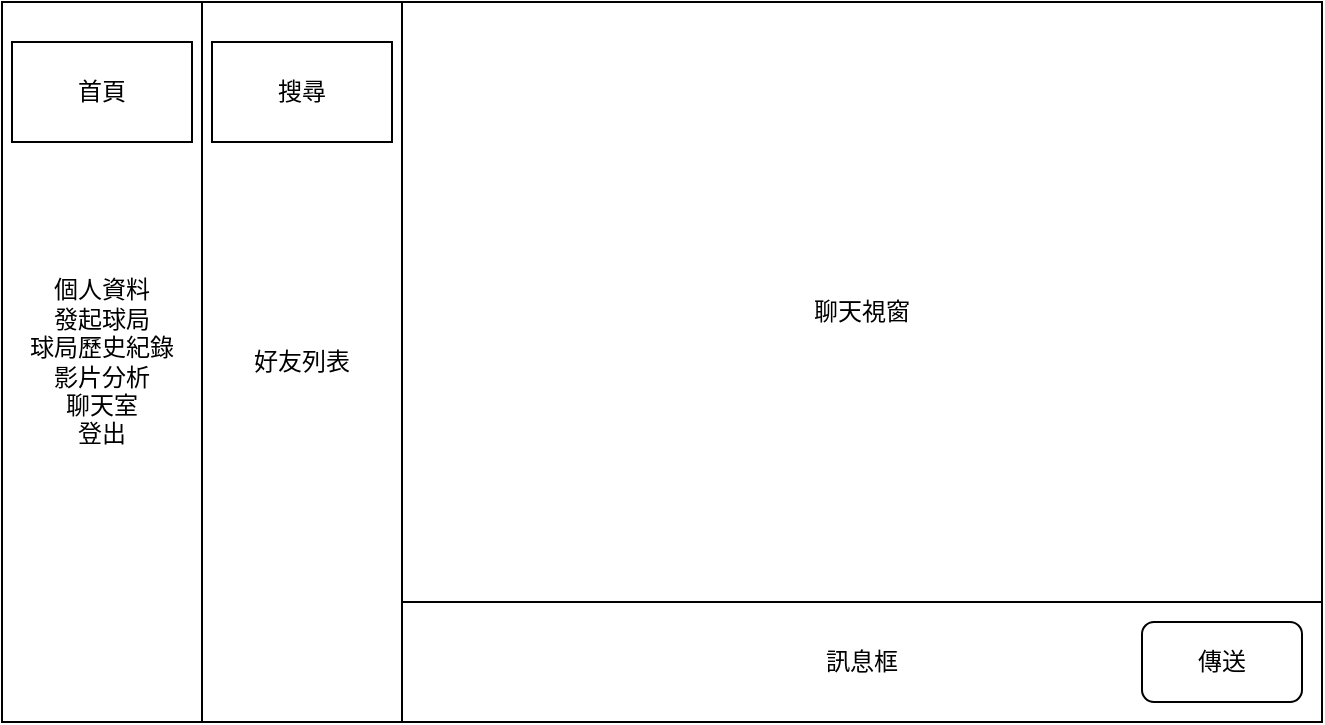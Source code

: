 <mxfile version="17.4.6" type="device"><diagram id="CzRXcaB7fw53dA_pdut_" name="Page-1"><mxGraphModel dx="868" dy="450" grid="1" gridSize="10" guides="1" tooltips="1" connect="1" arrows="1" fold="1" page="1" pageScale="1" pageWidth="827" pageHeight="1169" math="0" shadow="0"><root><mxCell id="0"/><mxCell id="1" parent="0"/><mxCell id="5yis7ffFoP2rwC9QefY2-1" value="" style="rounded=0;whiteSpace=wrap;html=1;" parent="1" vertex="1"><mxGeometry x="60" y="80" width="660" height="360" as="geometry"/></mxCell><mxCell id="5yis7ffFoP2rwC9QefY2-2" value="好友列表" style="rounded=0;whiteSpace=wrap;html=1;" parent="1" vertex="1"><mxGeometry x="160" y="80" width="100" height="360" as="geometry"/></mxCell><mxCell id="5yis7ffFoP2rwC9QefY2-3" value="訊息框" style="rounded=0;whiteSpace=wrap;html=1;" parent="1" vertex="1"><mxGeometry x="260" y="380" width="460" height="60" as="geometry"/></mxCell><mxCell id="5yis7ffFoP2rwC9QefY2-4" value="傳送" style="rounded=1;whiteSpace=wrap;html=1;" parent="1" vertex="1"><mxGeometry x="630" y="390" width="80" height="40" as="geometry"/></mxCell><mxCell id="5yis7ffFoP2rwC9QefY2-5" value="個人資料&lt;br&gt;發起球局&lt;br&gt;球局歷史紀錄&lt;br&gt;影片分析&lt;br&gt;聊天室&lt;br&gt;登出" style="rounded=0;whiteSpace=wrap;html=1;" parent="1" vertex="1"><mxGeometry x="60" y="80" width="100" height="360" as="geometry"/></mxCell><mxCell id="5yis7ffFoP2rwC9QefY2-6" value="首頁" style="rounded=0;whiteSpace=wrap;html=1;" parent="1" vertex="1"><mxGeometry x="65" y="100" width="90" height="50" as="geometry"/></mxCell><mxCell id="5yis7ffFoP2rwC9QefY2-7" value="聊天視窗" style="text;html=1;strokeColor=none;fillColor=none;align=center;verticalAlign=middle;whiteSpace=wrap;rounded=0;" parent="1" vertex="1"><mxGeometry x="460" y="220" width="60" height="30" as="geometry"/></mxCell><mxCell id="sXsk9somVmIpiX3puu9X-1" value="搜尋" style="rounded=0;whiteSpace=wrap;html=1;" vertex="1" parent="1"><mxGeometry x="165" y="100" width="90" height="50" as="geometry"/></mxCell></root></mxGraphModel></diagram></mxfile>
